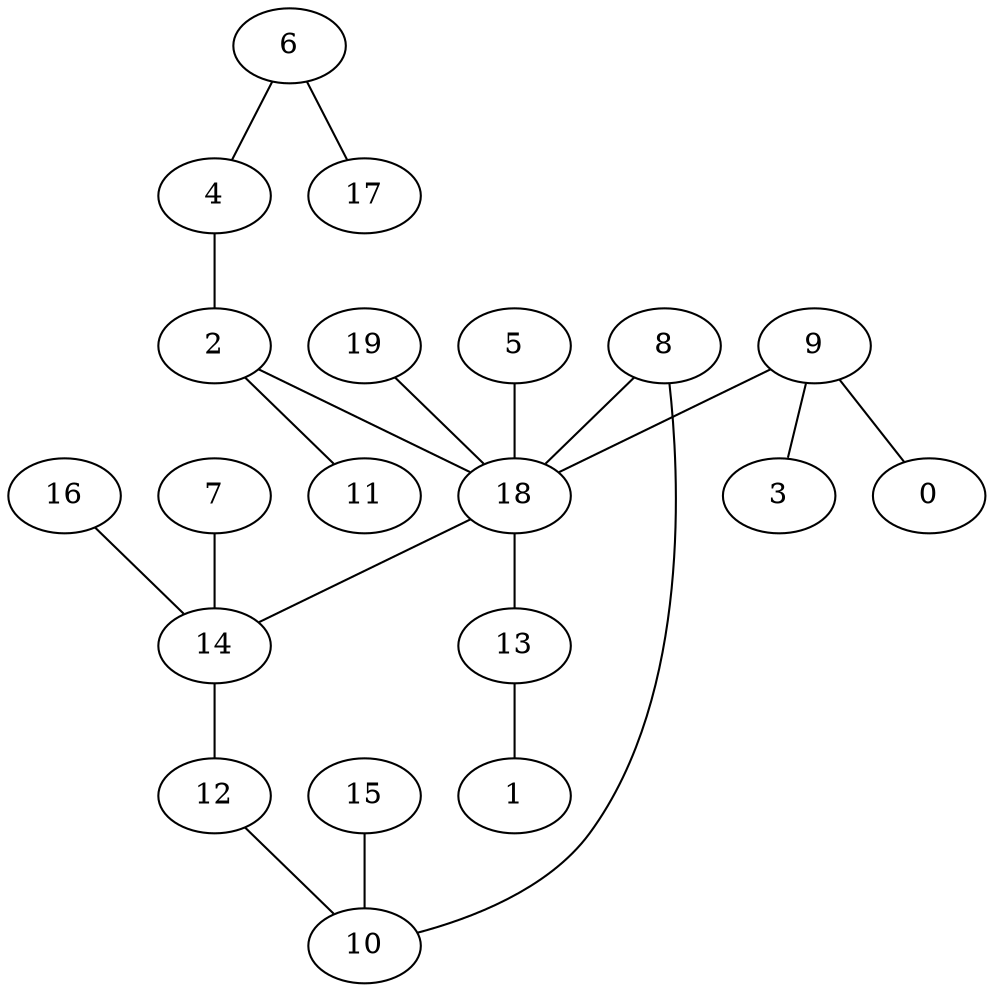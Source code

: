 digraph GG_graph {

subgraph G_graph {
edge [color = black]
"5" -> "18" [dir = none]
"19" -> "18" [dir = none]
"6" -> "17" [dir = none]
"6" -> "4" [dir = none]
"14" -> "12" [dir = none]
"2" -> "11" [dir = none]
"2" -> "18" [dir = none]
"15" -> "10" [dir = none]
"13" -> "1" [dir = none]
"7" -> "14" [dir = none]
"9" -> "0" [dir = none]
"9" -> "3" [dir = none]
"9" -> "18" [dir = none]
"8" -> "10" [dir = none]
"8" -> "18" [dir = none]
"16" -> "14" [dir = none]
"18" -> "13" [dir = none]
"18" -> "14" [dir = none]
"4" -> "2" [dir = none]
"12" -> "10" [dir = none]
}

}
